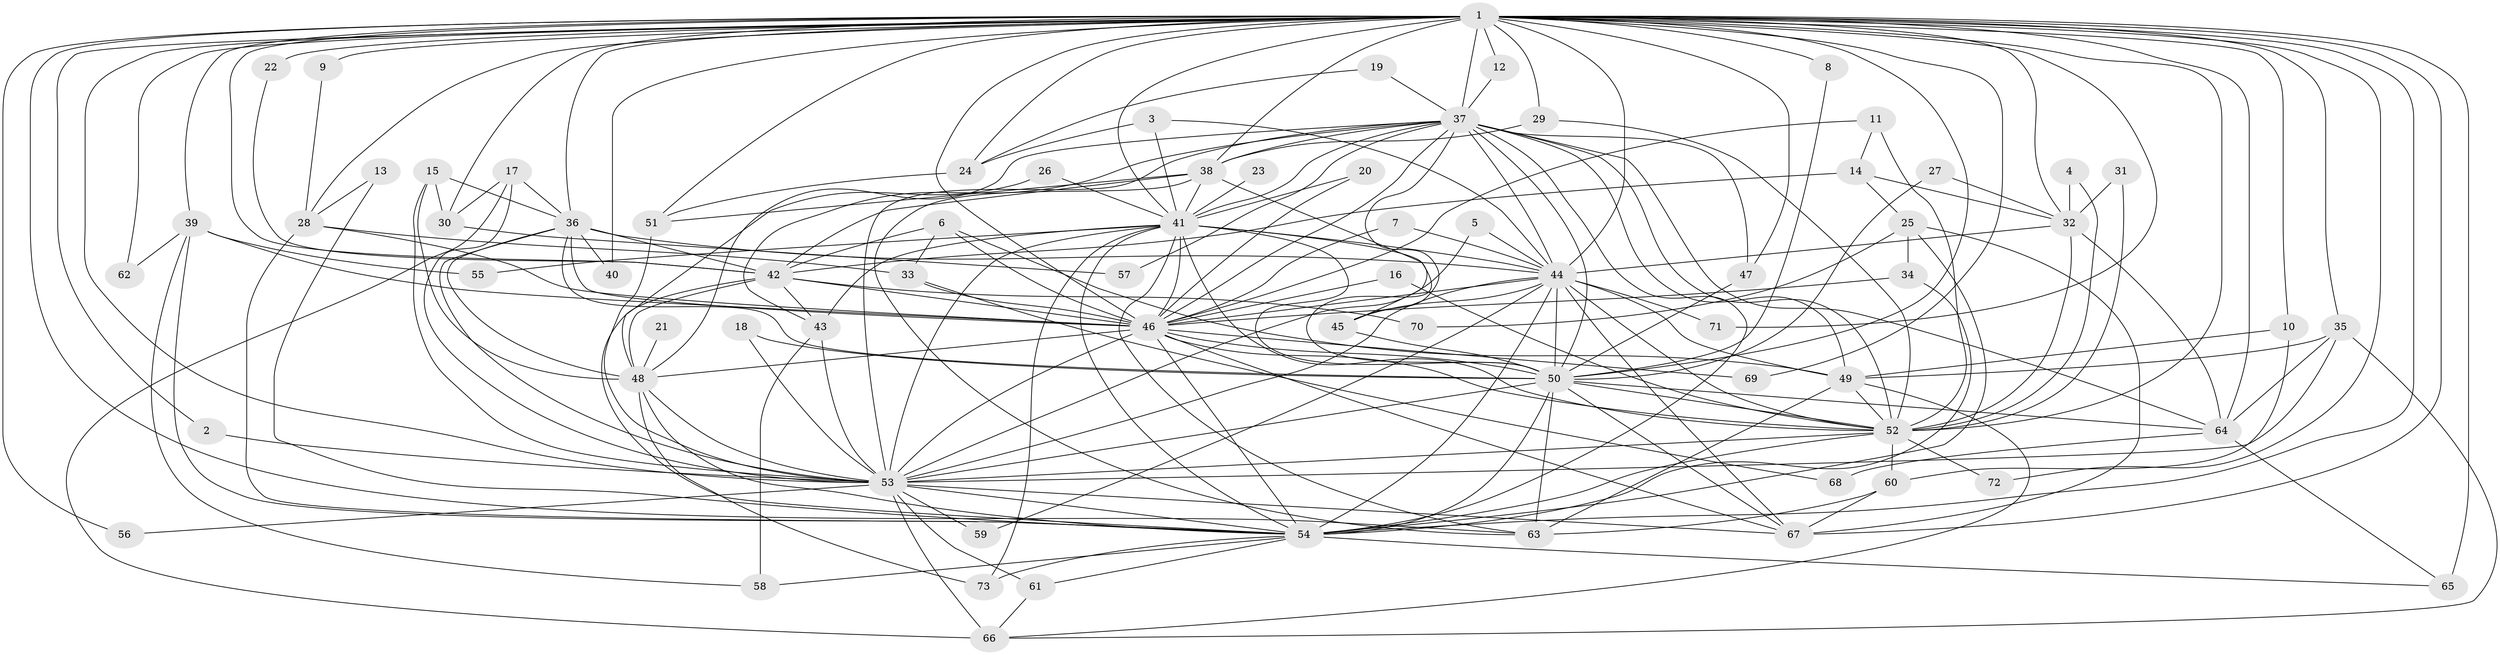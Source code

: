 // original degree distribution, {27: 0.013793103448275862, 26: 0.006896551724137931, 22: 0.020689655172413793, 21: 0.006896551724137931, 24: 0.006896551724137931, 25: 0.006896551724137931, 20: 0.006896551724137931, 3: 0.15172413793103448, 2: 0.5379310344827586, 11: 0.006896551724137931, 8: 0.020689655172413793, 6: 0.006896551724137931, 4: 0.16551724137931034, 10: 0.006896551724137931, 5: 0.034482758620689655}
// Generated by graph-tools (version 1.1) at 2025/25/03/09/25 03:25:43]
// undirected, 73 vertices, 211 edges
graph export_dot {
graph [start="1"]
  node [color=gray90,style=filled];
  1;
  2;
  3;
  4;
  5;
  6;
  7;
  8;
  9;
  10;
  11;
  12;
  13;
  14;
  15;
  16;
  17;
  18;
  19;
  20;
  21;
  22;
  23;
  24;
  25;
  26;
  27;
  28;
  29;
  30;
  31;
  32;
  33;
  34;
  35;
  36;
  37;
  38;
  39;
  40;
  41;
  42;
  43;
  44;
  45;
  46;
  47;
  48;
  49;
  50;
  51;
  52;
  53;
  54;
  55;
  56;
  57;
  58;
  59;
  60;
  61;
  62;
  63;
  64;
  65;
  66;
  67;
  68;
  69;
  70;
  71;
  72;
  73;
  1 -- 2 [weight=1.0];
  1 -- 8 [weight=1.0];
  1 -- 9 [weight=1.0];
  1 -- 10 [weight=1.0];
  1 -- 12 [weight=1.0];
  1 -- 22 [weight=1.0];
  1 -- 24 [weight=1.0];
  1 -- 28 [weight=1.0];
  1 -- 29 [weight=1.0];
  1 -- 30 [weight=1.0];
  1 -- 32 [weight=1.0];
  1 -- 35 [weight=1.0];
  1 -- 36 [weight=1.0];
  1 -- 37 [weight=3.0];
  1 -- 38 [weight=1.0];
  1 -- 39 [weight=1.0];
  1 -- 40 [weight=1.0];
  1 -- 41 [weight=2.0];
  1 -- 42 [weight=1.0];
  1 -- 44 [weight=3.0];
  1 -- 46 [weight=3.0];
  1 -- 47 [weight=1.0];
  1 -- 50 [weight=2.0];
  1 -- 51 [weight=1.0];
  1 -- 52 [weight=3.0];
  1 -- 53 [weight=2.0];
  1 -- 54 [weight=3.0];
  1 -- 56 [weight=1.0];
  1 -- 62 [weight=1.0];
  1 -- 63 [weight=1.0];
  1 -- 64 [weight=1.0];
  1 -- 65 [weight=2.0];
  1 -- 67 [weight=1.0];
  1 -- 69 [weight=1.0];
  1 -- 71 [weight=1.0];
  1 -- 72 [weight=1.0];
  2 -- 53 [weight=1.0];
  3 -- 24 [weight=1.0];
  3 -- 41 [weight=1.0];
  3 -- 44 [weight=1.0];
  4 -- 32 [weight=1.0];
  4 -- 52 [weight=1.0];
  5 -- 44 [weight=1.0];
  5 -- 53 [weight=1.0];
  6 -- 33 [weight=1.0];
  6 -- 42 [weight=1.0];
  6 -- 46 [weight=1.0];
  6 -- 49 [weight=1.0];
  7 -- 44 [weight=1.0];
  7 -- 46 [weight=1.0];
  8 -- 50 [weight=1.0];
  9 -- 28 [weight=1.0];
  10 -- 49 [weight=1.0];
  10 -- 60 [weight=1.0];
  11 -- 14 [weight=1.0];
  11 -- 46 [weight=1.0];
  11 -- 52 [weight=2.0];
  12 -- 37 [weight=1.0];
  13 -- 28 [weight=1.0];
  13 -- 54 [weight=1.0];
  14 -- 25 [weight=1.0];
  14 -- 32 [weight=1.0];
  14 -- 42 [weight=1.0];
  15 -- 30 [weight=1.0];
  15 -- 36 [weight=1.0];
  15 -- 48 [weight=1.0];
  15 -- 53 [weight=1.0];
  16 -- 46 [weight=1.0];
  16 -- 52 [weight=1.0];
  17 -- 30 [weight=1.0];
  17 -- 36 [weight=1.0];
  17 -- 53 [weight=1.0];
  17 -- 66 [weight=1.0];
  18 -- 50 [weight=1.0];
  18 -- 53 [weight=1.0];
  19 -- 24 [weight=1.0];
  19 -- 37 [weight=1.0];
  20 -- 41 [weight=1.0];
  20 -- 46 [weight=1.0];
  21 -- 48 [weight=1.0];
  22 -- 42 [weight=1.0];
  23 -- 41 [weight=1.0];
  24 -- 51 [weight=1.0];
  25 -- 34 [weight=1.0];
  25 -- 54 [weight=1.0];
  25 -- 67 [weight=1.0];
  25 -- 70 [weight=1.0];
  26 -- 41 [weight=1.0];
  26 -- 48 [weight=1.0];
  27 -- 32 [weight=1.0];
  27 -- 50 [weight=1.0];
  28 -- 33 [weight=1.0];
  28 -- 46 [weight=1.0];
  28 -- 54 [weight=1.0];
  29 -- 38 [weight=1.0];
  29 -- 52 [weight=1.0];
  30 -- 57 [weight=1.0];
  31 -- 32 [weight=1.0];
  31 -- 52 [weight=1.0];
  32 -- 44 [weight=1.0];
  32 -- 52 [weight=1.0];
  32 -- 64 [weight=1.0];
  33 -- 46 [weight=1.0];
  33 -- 68 [weight=1.0];
  34 -- 46 [weight=1.0];
  34 -- 54 [weight=1.0];
  35 -- 49 [weight=1.0];
  35 -- 53 [weight=1.0];
  35 -- 64 [weight=1.0];
  35 -- 66 [weight=1.0];
  36 -- 40 [weight=1.0];
  36 -- 42 [weight=1.0];
  36 -- 44 [weight=2.0];
  36 -- 46 [weight=1.0];
  36 -- 48 [weight=1.0];
  36 -- 50 [weight=1.0];
  36 -- 53 [weight=1.0];
  37 -- 38 [weight=1.0];
  37 -- 41 [weight=2.0];
  37 -- 43 [weight=1.0];
  37 -- 44 [weight=1.0];
  37 -- 45 [weight=1.0];
  37 -- 46 [weight=1.0];
  37 -- 47 [weight=1.0];
  37 -- 48 [weight=1.0];
  37 -- 49 [weight=1.0];
  37 -- 50 [weight=1.0];
  37 -- 52 [weight=2.0];
  37 -- 53 [weight=1.0];
  37 -- 54 [weight=1.0];
  37 -- 57 [weight=1.0];
  37 -- 64 [weight=1.0];
  38 -- 41 [weight=1.0];
  38 -- 42 [weight=1.0];
  38 -- 50 [weight=1.0];
  38 -- 51 [weight=1.0];
  38 -- 63 [weight=1.0];
  39 -- 46 [weight=1.0];
  39 -- 54 [weight=1.0];
  39 -- 55 [weight=1.0];
  39 -- 58 [weight=1.0];
  39 -- 62 [weight=1.0];
  41 -- 43 [weight=1.0];
  41 -- 44 [weight=2.0];
  41 -- 45 [weight=1.0];
  41 -- 46 [weight=1.0];
  41 -- 50 [weight=1.0];
  41 -- 52 [weight=1.0];
  41 -- 53 [weight=1.0];
  41 -- 54 [weight=1.0];
  41 -- 55 [weight=1.0];
  41 -- 63 [weight=1.0];
  41 -- 73 [weight=1.0];
  42 -- 43 [weight=1.0];
  42 -- 46 [weight=1.0];
  42 -- 48 [weight=1.0];
  42 -- 54 [weight=1.0];
  42 -- 70 [weight=1.0];
  43 -- 53 [weight=1.0];
  43 -- 58 [weight=1.0];
  44 -- 45 [weight=1.0];
  44 -- 46 [weight=1.0];
  44 -- 49 [weight=1.0];
  44 -- 50 [weight=1.0];
  44 -- 52 [weight=1.0];
  44 -- 53 [weight=1.0];
  44 -- 54 [weight=1.0];
  44 -- 59 [weight=1.0];
  44 -- 67 [weight=1.0];
  44 -- 71 [weight=1.0];
  45 -- 50 [weight=1.0];
  46 -- 48 [weight=1.0];
  46 -- 50 [weight=2.0];
  46 -- 52 [weight=1.0];
  46 -- 53 [weight=1.0];
  46 -- 54 [weight=1.0];
  46 -- 67 [weight=1.0];
  46 -- 69 [weight=1.0];
  47 -- 50 [weight=2.0];
  48 -- 53 [weight=1.0];
  48 -- 54 [weight=1.0];
  48 -- 73 [weight=1.0];
  49 -- 52 [weight=1.0];
  49 -- 63 [weight=1.0];
  49 -- 66 [weight=1.0];
  50 -- 52 [weight=1.0];
  50 -- 53 [weight=2.0];
  50 -- 54 [weight=1.0];
  50 -- 63 [weight=1.0];
  50 -- 64 [weight=1.0];
  50 -- 67 [weight=1.0];
  51 -- 53 [weight=2.0];
  52 -- 53 [weight=1.0];
  52 -- 54 [weight=2.0];
  52 -- 60 [weight=1.0];
  52 -- 72 [weight=1.0];
  53 -- 54 [weight=1.0];
  53 -- 56 [weight=1.0];
  53 -- 59 [weight=1.0];
  53 -- 61 [weight=1.0];
  53 -- 66 [weight=2.0];
  53 -- 67 [weight=1.0];
  54 -- 58 [weight=1.0];
  54 -- 61 [weight=1.0];
  54 -- 65 [weight=1.0];
  54 -- 73 [weight=1.0];
  60 -- 63 [weight=1.0];
  60 -- 67 [weight=1.0];
  61 -- 66 [weight=1.0];
  64 -- 65 [weight=1.0];
  64 -- 68 [weight=1.0];
}
